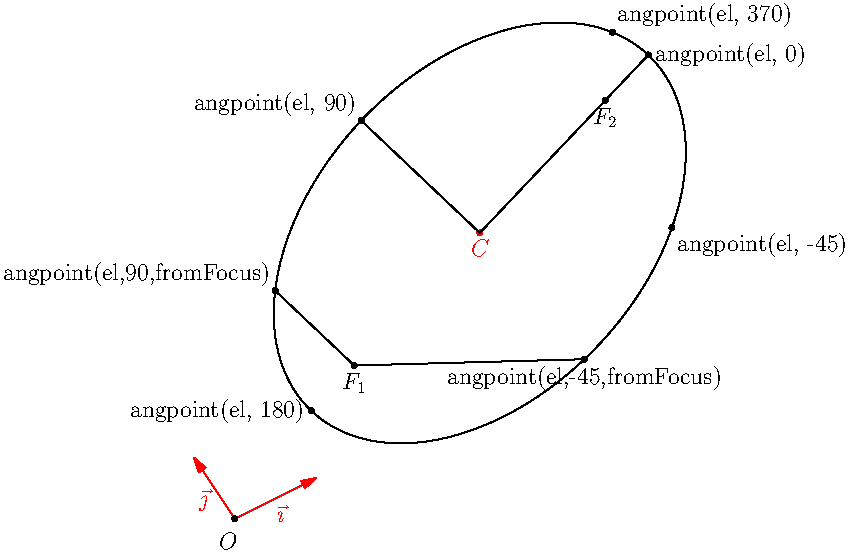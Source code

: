 import geometry;
size(15cm,0);

currentcoordsys=cartesiansystem((0,0),i=(1,0.5),j=(-0.5,.75));
show(currentcoordsys, xpen=invisible);

point A=(4,2);

ellipse el=ellipse(A,3,2,20);
draw(el);
dot("$C$",el.C,S,red);

dot("$F_1$",el.F1,S);
dot("$F_2$",el.F2,S);


///////////////////////////////////////
currentpolarconicroutine=fromCenter;//
/////////////////////////////////////

/*<asyxml><view file="modules/geometry.asy" type="point" signature="angpoint(explicit ellipse,real,polarconicroutine)"/></asyxml>*/
point P=angpoint(el, 0);
dot("angpoint(el, 0)", P,E);
draw(el.C--P);

point P=angpoint(el, 90);
dot("angpoint(el, 90)", P,NW);
draw(el.C--P);

point P=angpoint(el, 90, fromFocus);
dot("angpoint(el,90,fromFocus)", P,NW);
draw(el.F1--P);


/*<asyxml><view file="modules/geometry.asy" type="abscissa" signature="angabscissa(real,polarconicroutine)"/></asyxml>*/
dot("angpoint(el, 180)", point(el,angabscissa(180)), W);

dot("angpoint(el, 370)", angpoint(el,370),NE);
dot("angpoint(el, -45)", angpoint(el,-45),SE);

point P=angpoint(el, -45, fromFocus);
dot("angpoint(el,-45,fromFocus)", P,S);
draw(el.F1--P);
